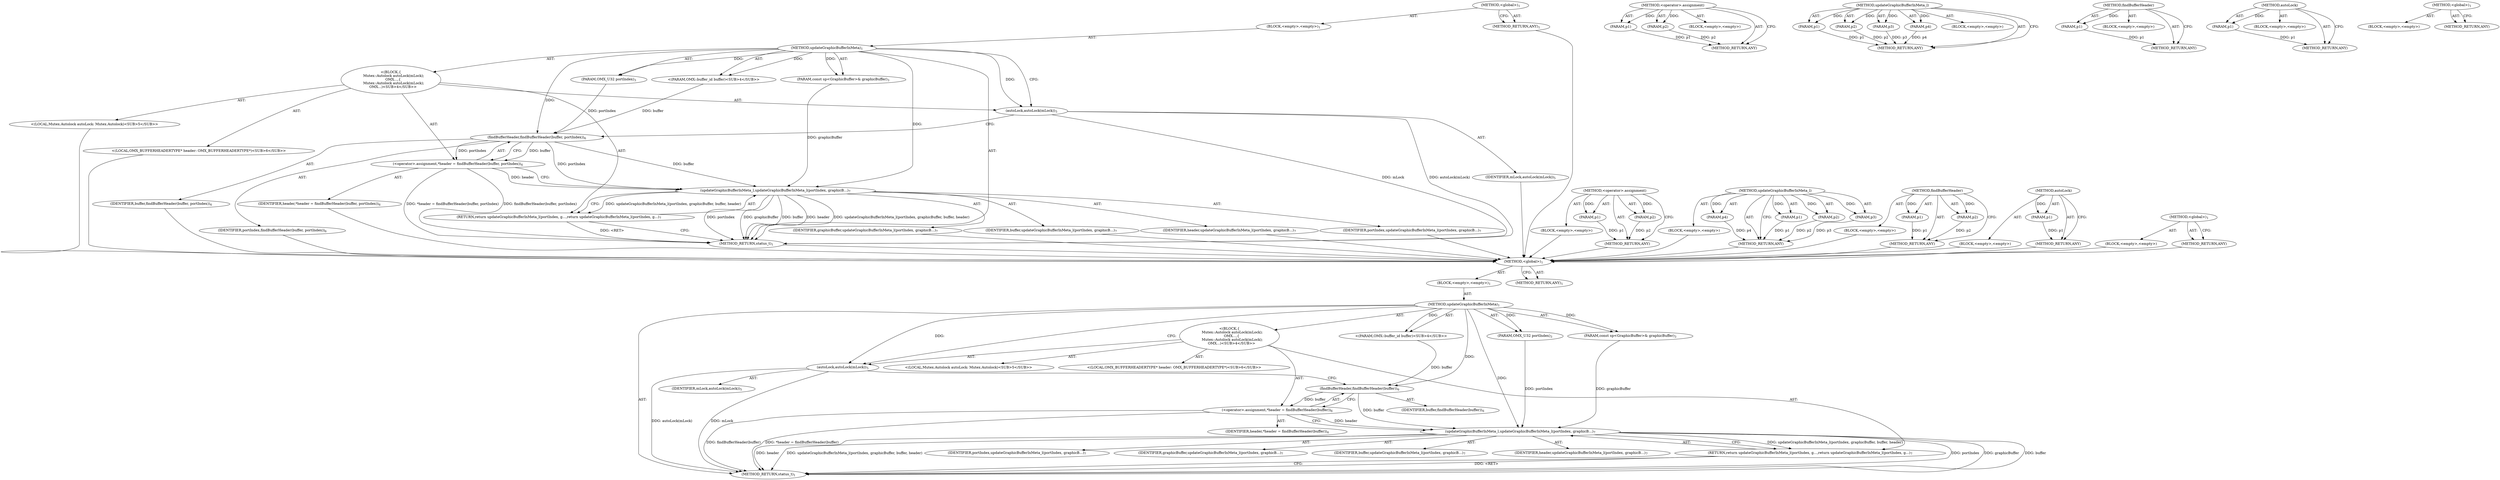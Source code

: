 digraph "&lt;global&gt;" {
vulnerable_6 [label=<(METHOD,&lt;global&gt;)<SUB>1</SUB>>];
vulnerable_7 [label=<(BLOCK,&lt;empty&gt;,&lt;empty&gt;)<SUB>1</SUB>>];
vulnerable_8 [label=<(METHOD,updateGraphicBufferInMeta)<SUB>1</SUB>>];
vulnerable_9 [label=<(PARAM,OMX_U32 portIndex)<SUB>3</SUB>>];
vulnerable_10 [label=<(PARAM,const sp&lt;GraphicBuffer&gt;&amp; graphicBuffer)<SUB>3</SUB>>];
vulnerable_11 [label="<(PARAM,OMX::buffer_id buffer)<SUB>4</SUB>>"];
vulnerable_12 [label="<(BLOCK,{
     Mutex::Autolock autoLock(mLock);
    OMX...,{
     Mutex::Autolock autoLock(mLock);
    OMX...)<SUB>4</SUB>>"];
vulnerable_13 [label="<(LOCAL,Mutex.Autolock autoLock: Mutex.Autolock)<SUB>5</SUB>>"];
vulnerable_14 [label=<(autoLock,autoLock(mLock))<SUB>5</SUB>>];
vulnerable_15 [label=<(IDENTIFIER,mLock,autoLock(mLock))<SUB>5</SUB>>];
vulnerable_16 [label="<(LOCAL,OMX_BUFFERHEADERTYPE* header: OMX_BUFFERHEADERTYPE*)<SUB>6</SUB>>"];
vulnerable_17 [label=<(&lt;operator&gt;.assignment,*header = findBufferHeader(buffer))<SUB>6</SUB>>];
vulnerable_18 [label=<(IDENTIFIER,header,*header = findBufferHeader(buffer))<SUB>6</SUB>>];
vulnerable_19 [label=<(findBufferHeader,findBufferHeader(buffer))<SUB>6</SUB>>];
vulnerable_20 [label=<(IDENTIFIER,buffer,findBufferHeader(buffer))<SUB>6</SUB>>];
vulnerable_21 [label=<(RETURN,return updateGraphicBufferInMeta_l(portIndex, g...,return updateGraphicBufferInMeta_l(portIndex, g...)<SUB>7</SUB>>];
vulnerable_22 [label=<(updateGraphicBufferInMeta_l,updateGraphicBufferInMeta_l(portIndex, graphicB...)<SUB>7</SUB>>];
vulnerable_23 [label=<(IDENTIFIER,portIndex,updateGraphicBufferInMeta_l(portIndex, graphicB...)<SUB>7</SUB>>];
vulnerable_24 [label=<(IDENTIFIER,graphicBuffer,updateGraphicBufferInMeta_l(portIndex, graphicB...)<SUB>7</SUB>>];
vulnerable_25 [label=<(IDENTIFIER,buffer,updateGraphicBufferInMeta_l(portIndex, graphicB...)<SUB>7</SUB>>];
vulnerable_26 [label=<(IDENTIFIER,header,updateGraphicBufferInMeta_l(portIndex, graphicB...)<SUB>7</SUB>>];
vulnerable_27 [label=<(METHOD_RETURN,status_t)<SUB>1</SUB>>];
vulnerable_29 [label=<(METHOD_RETURN,ANY)<SUB>1</SUB>>];
vulnerable_58 [label=<(METHOD,&lt;operator&gt;.assignment)>];
vulnerable_59 [label=<(PARAM,p1)>];
vulnerable_60 [label=<(PARAM,p2)>];
vulnerable_61 [label=<(BLOCK,&lt;empty&gt;,&lt;empty&gt;)>];
vulnerable_62 [label=<(METHOD_RETURN,ANY)>];
vulnerable_67 [label=<(METHOD,updateGraphicBufferInMeta_l)>];
vulnerable_68 [label=<(PARAM,p1)>];
vulnerable_69 [label=<(PARAM,p2)>];
vulnerable_70 [label=<(PARAM,p3)>];
vulnerable_71 [label=<(PARAM,p4)>];
vulnerable_72 [label=<(BLOCK,&lt;empty&gt;,&lt;empty&gt;)>];
vulnerable_73 [label=<(METHOD_RETURN,ANY)>];
vulnerable_63 [label=<(METHOD,findBufferHeader)>];
vulnerable_64 [label=<(PARAM,p1)>];
vulnerable_65 [label=<(BLOCK,&lt;empty&gt;,&lt;empty&gt;)>];
vulnerable_66 [label=<(METHOD_RETURN,ANY)>];
vulnerable_54 [label=<(METHOD,autoLock)>];
vulnerable_55 [label=<(PARAM,p1)>];
vulnerable_56 [label=<(BLOCK,&lt;empty&gt;,&lt;empty&gt;)>];
vulnerable_57 [label=<(METHOD_RETURN,ANY)>];
vulnerable_48 [label=<(METHOD,&lt;global&gt;)<SUB>1</SUB>>];
vulnerable_49 [label=<(BLOCK,&lt;empty&gt;,&lt;empty&gt;)>];
vulnerable_50 [label=<(METHOD_RETURN,ANY)>];
fixed_6 [label=<(METHOD,&lt;global&gt;)<SUB>1</SUB>>];
fixed_7 [label=<(BLOCK,&lt;empty&gt;,&lt;empty&gt;)<SUB>1</SUB>>];
fixed_8 [label=<(METHOD,updateGraphicBufferInMeta)<SUB>1</SUB>>];
fixed_9 [label=<(PARAM,OMX_U32 portIndex)<SUB>3</SUB>>];
fixed_10 [label=<(PARAM,const sp&lt;GraphicBuffer&gt;&amp; graphicBuffer)<SUB>3</SUB>>];
fixed_11 [label="<(PARAM,OMX::buffer_id buffer)<SUB>4</SUB>>"];
fixed_12 [label="<(BLOCK,{
     Mutex::Autolock autoLock(mLock);
    OMX...,{
     Mutex::Autolock autoLock(mLock);
    OMX...)<SUB>4</SUB>>"];
fixed_13 [label="<(LOCAL,Mutex.Autolock autoLock: Mutex.Autolock)<SUB>5</SUB>>"];
fixed_14 [label=<(autoLock,autoLock(mLock))<SUB>5</SUB>>];
fixed_15 [label=<(IDENTIFIER,mLock,autoLock(mLock))<SUB>5</SUB>>];
fixed_16 [label="<(LOCAL,OMX_BUFFERHEADERTYPE* header: OMX_BUFFERHEADERTYPE*)<SUB>6</SUB>>"];
fixed_17 [label=<(&lt;operator&gt;.assignment,*header = findBufferHeader(buffer, portIndex))<SUB>6</SUB>>];
fixed_18 [label=<(IDENTIFIER,header,*header = findBufferHeader(buffer, portIndex))<SUB>6</SUB>>];
fixed_19 [label=<(findBufferHeader,findBufferHeader(buffer, portIndex))<SUB>6</SUB>>];
fixed_20 [label=<(IDENTIFIER,buffer,findBufferHeader(buffer, portIndex))<SUB>6</SUB>>];
fixed_21 [label=<(IDENTIFIER,portIndex,findBufferHeader(buffer, portIndex))<SUB>6</SUB>>];
fixed_22 [label=<(RETURN,return updateGraphicBufferInMeta_l(portIndex, g...,return updateGraphicBufferInMeta_l(portIndex, g...)<SUB>7</SUB>>];
fixed_23 [label=<(updateGraphicBufferInMeta_l,updateGraphicBufferInMeta_l(portIndex, graphicB...)<SUB>7</SUB>>];
fixed_24 [label=<(IDENTIFIER,portIndex,updateGraphicBufferInMeta_l(portIndex, graphicB...)<SUB>7</SUB>>];
fixed_25 [label=<(IDENTIFIER,graphicBuffer,updateGraphicBufferInMeta_l(portIndex, graphicB...)<SUB>7</SUB>>];
fixed_26 [label=<(IDENTIFIER,buffer,updateGraphicBufferInMeta_l(portIndex, graphicB...)<SUB>7</SUB>>];
fixed_27 [label=<(IDENTIFIER,header,updateGraphicBufferInMeta_l(portIndex, graphicB...)<SUB>7</SUB>>];
fixed_28 [label=<(METHOD_RETURN,status_t)<SUB>1</SUB>>];
fixed_30 [label=<(METHOD_RETURN,ANY)<SUB>1</SUB>>];
fixed_59 [label=<(METHOD,&lt;operator&gt;.assignment)>];
fixed_60 [label=<(PARAM,p1)>];
fixed_61 [label=<(PARAM,p2)>];
fixed_62 [label=<(BLOCK,&lt;empty&gt;,&lt;empty&gt;)>];
fixed_63 [label=<(METHOD_RETURN,ANY)>];
fixed_69 [label=<(METHOD,updateGraphicBufferInMeta_l)>];
fixed_70 [label=<(PARAM,p1)>];
fixed_71 [label=<(PARAM,p2)>];
fixed_72 [label=<(PARAM,p3)>];
fixed_73 [label=<(PARAM,p4)>];
fixed_74 [label=<(BLOCK,&lt;empty&gt;,&lt;empty&gt;)>];
fixed_75 [label=<(METHOD_RETURN,ANY)>];
fixed_64 [label=<(METHOD,findBufferHeader)>];
fixed_65 [label=<(PARAM,p1)>];
fixed_66 [label=<(PARAM,p2)>];
fixed_67 [label=<(BLOCK,&lt;empty&gt;,&lt;empty&gt;)>];
fixed_68 [label=<(METHOD_RETURN,ANY)>];
fixed_55 [label=<(METHOD,autoLock)>];
fixed_56 [label=<(PARAM,p1)>];
fixed_57 [label=<(BLOCK,&lt;empty&gt;,&lt;empty&gt;)>];
fixed_58 [label=<(METHOD_RETURN,ANY)>];
fixed_49 [label=<(METHOD,&lt;global&gt;)<SUB>1</SUB>>];
fixed_50 [label=<(BLOCK,&lt;empty&gt;,&lt;empty&gt;)>];
fixed_51 [label=<(METHOD_RETURN,ANY)>];
vulnerable_6 -> vulnerable_7  [key=0, label="AST: "];
vulnerable_6 -> vulnerable_29  [key=0, label="AST: "];
vulnerable_6 -> vulnerable_29  [key=1, label="CFG: "];
vulnerable_7 -> vulnerable_8  [key=0, label="AST: "];
vulnerable_8 -> vulnerable_9  [key=0, label="AST: "];
vulnerable_8 -> vulnerable_9  [key=1, label="DDG: "];
vulnerable_8 -> vulnerable_10  [key=0, label="AST: "];
vulnerable_8 -> vulnerable_10  [key=1, label="DDG: "];
vulnerable_8 -> vulnerable_11  [key=0, label="AST: "];
vulnerable_8 -> vulnerable_11  [key=1, label="DDG: "];
vulnerable_8 -> vulnerable_12  [key=0, label="AST: "];
vulnerable_8 -> vulnerable_27  [key=0, label="AST: "];
vulnerable_8 -> vulnerable_14  [key=0, label="CFG: "];
vulnerable_8 -> vulnerable_14  [key=1, label="DDG: "];
vulnerable_8 -> vulnerable_19  [key=0, label="DDG: "];
vulnerable_8 -> vulnerable_22  [key=0, label="DDG: "];
vulnerable_9 -> vulnerable_22  [key=0, label="DDG: portIndex"];
vulnerable_10 -> vulnerable_22  [key=0, label="DDG: graphicBuffer"];
vulnerable_11 -> vulnerable_19  [key=0, label="DDG: buffer"];
vulnerable_12 -> vulnerable_13  [key=0, label="AST: "];
vulnerable_12 -> vulnerable_14  [key=0, label="AST: "];
vulnerable_12 -> vulnerable_16  [key=0, label="AST: "];
vulnerable_12 -> vulnerable_17  [key=0, label="AST: "];
vulnerable_12 -> vulnerable_21  [key=0, label="AST: "];
vulnerable_14 -> vulnerable_15  [key=0, label="AST: "];
vulnerable_14 -> vulnerable_19  [key=0, label="CFG: "];
vulnerable_14 -> vulnerable_27  [key=0, label="DDG: autoLock(mLock)"];
vulnerable_14 -> vulnerable_27  [key=1, label="DDG: mLock"];
vulnerable_17 -> vulnerable_18  [key=0, label="AST: "];
vulnerable_17 -> vulnerable_19  [key=0, label="AST: "];
vulnerable_17 -> vulnerable_22  [key=0, label="CFG: "];
vulnerable_17 -> vulnerable_22  [key=1, label="DDG: header"];
vulnerable_17 -> vulnerable_27  [key=0, label="DDG: findBufferHeader(buffer)"];
vulnerable_17 -> vulnerable_27  [key=1, label="DDG: *header = findBufferHeader(buffer)"];
vulnerable_19 -> vulnerable_20  [key=0, label="AST: "];
vulnerable_19 -> vulnerable_17  [key=0, label="CFG: "];
vulnerable_19 -> vulnerable_17  [key=1, label="DDG: buffer"];
vulnerable_19 -> vulnerable_22  [key=0, label="DDG: buffer"];
vulnerable_21 -> vulnerable_22  [key=0, label="AST: "];
vulnerable_21 -> vulnerable_27  [key=0, label="CFG: "];
vulnerable_21 -> vulnerable_27  [key=1, label="DDG: &lt;RET&gt;"];
vulnerable_22 -> vulnerable_23  [key=0, label="AST: "];
vulnerable_22 -> vulnerable_24  [key=0, label="AST: "];
vulnerable_22 -> vulnerable_25  [key=0, label="AST: "];
vulnerable_22 -> vulnerable_26  [key=0, label="AST: "];
vulnerable_22 -> vulnerable_21  [key=0, label="CFG: "];
vulnerable_22 -> vulnerable_21  [key=1, label="DDG: updateGraphicBufferInMeta_l(portIndex, graphicBuffer, buffer, header)"];
vulnerable_22 -> vulnerable_27  [key=0, label="DDG: portIndex"];
vulnerable_22 -> vulnerable_27  [key=1, label="DDG: graphicBuffer"];
vulnerable_22 -> vulnerable_27  [key=2, label="DDG: buffer"];
vulnerable_22 -> vulnerable_27  [key=3, label="DDG: header"];
vulnerable_22 -> vulnerable_27  [key=4, label="DDG: updateGraphicBufferInMeta_l(portIndex, graphicBuffer, buffer, header)"];
vulnerable_58 -> vulnerable_59  [key=0, label="AST: "];
vulnerable_58 -> vulnerable_59  [key=1, label="DDG: "];
vulnerable_58 -> vulnerable_61  [key=0, label="AST: "];
vulnerable_58 -> vulnerable_60  [key=0, label="AST: "];
vulnerable_58 -> vulnerable_60  [key=1, label="DDG: "];
vulnerable_58 -> vulnerable_62  [key=0, label="AST: "];
vulnerable_58 -> vulnerable_62  [key=1, label="CFG: "];
vulnerable_59 -> vulnerable_62  [key=0, label="DDG: p1"];
vulnerable_60 -> vulnerable_62  [key=0, label="DDG: p2"];
vulnerable_67 -> vulnerable_68  [key=0, label="AST: "];
vulnerable_67 -> vulnerable_68  [key=1, label="DDG: "];
vulnerable_67 -> vulnerable_72  [key=0, label="AST: "];
vulnerable_67 -> vulnerable_69  [key=0, label="AST: "];
vulnerable_67 -> vulnerable_69  [key=1, label="DDG: "];
vulnerable_67 -> vulnerable_73  [key=0, label="AST: "];
vulnerable_67 -> vulnerable_73  [key=1, label="CFG: "];
vulnerable_67 -> vulnerable_70  [key=0, label="AST: "];
vulnerable_67 -> vulnerable_70  [key=1, label="DDG: "];
vulnerable_67 -> vulnerable_71  [key=0, label="AST: "];
vulnerable_67 -> vulnerable_71  [key=1, label="DDG: "];
vulnerable_68 -> vulnerable_73  [key=0, label="DDG: p1"];
vulnerable_69 -> vulnerable_73  [key=0, label="DDG: p2"];
vulnerable_70 -> vulnerable_73  [key=0, label="DDG: p3"];
vulnerable_71 -> vulnerable_73  [key=0, label="DDG: p4"];
vulnerable_63 -> vulnerable_64  [key=0, label="AST: "];
vulnerable_63 -> vulnerable_64  [key=1, label="DDG: "];
vulnerable_63 -> vulnerable_65  [key=0, label="AST: "];
vulnerable_63 -> vulnerable_66  [key=0, label="AST: "];
vulnerable_63 -> vulnerable_66  [key=1, label="CFG: "];
vulnerable_64 -> vulnerable_66  [key=0, label="DDG: p1"];
vulnerable_54 -> vulnerable_55  [key=0, label="AST: "];
vulnerable_54 -> vulnerable_55  [key=1, label="DDG: "];
vulnerable_54 -> vulnerable_56  [key=0, label="AST: "];
vulnerable_54 -> vulnerable_57  [key=0, label="AST: "];
vulnerable_54 -> vulnerable_57  [key=1, label="CFG: "];
vulnerable_55 -> vulnerable_57  [key=0, label="DDG: p1"];
vulnerable_48 -> vulnerable_49  [key=0, label="AST: "];
vulnerable_48 -> vulnerable_50  [key=0, label="AST: "];
vulnerable_48 -> vulnerable_50  [key=1, label="CFG: "];
fixed_6 -> fixed_7  [key=0, label="AST: "];
fixed_6 -> fixed_30  [key=0, label="AST: "];
fixed_6 -> fixed_30  [key=1, label="CFG: "];
fixed_7 -> fixed_8  [key=0, label="AST: "];
fixed_8 -> fixed_9  [key=0, label="AST: "];
fixed_8 -> fixed_9  [key=1, label="DDG: "];
fixed_8 -> fixed_10  [key=0, label="AST: "];
fixed_8 -> fixed_10  [key=1, label="DDG: "];
fixed_8 -> fixed_11  [key=0, label="AST: "];
fixed_8 -> fixed_11  [key=1, label="DDG: "];
fixed_8 -> fixed_12  [key=0, label="AST: "];
fixed_8 -> fixed_28  [key=0, label="AST: "];
fixed_8 -> fixed_14  [key=0, label="CFG: "];
fixed_8 -> fixed_14  [key=1, label="DDG: "];
fixed_8 -> fixed_19  [key=0, label="DDG: "];
fixed_8 -> fixed_23  [key=0, label="DDG: "];
fixed_9 -> fixed_19  [key=0, label="DDG: portIndex"];
fixed_10 -> fixed_23  [key=0, label="DDG: graphicBuffer"];
fixed_11 -> fixed_19  [key=0, label="DDG: buffer"];
fixed_12 -> fixed_13  [key=0, label="AST: "];
fixed_12 -> fixed_14  [key=0, label="AST: "];
fixed_12 -> fixed_16  [key=0, label="AST: "];
fixed_12 -> fixed_17  [key=0, label="AST: "];
fixed_12 -> fixed_22  [key=0, label="AST: "];
fixed_13 -> vulnerable_6  [key=0];
fixed_14 -> fixed_15  [key=0, label="AST: "];
fixed_14 -> fixed_19  [key=0, label="CFG: "];
fixed_14 -> fixed_28  [key=0, label="DDG: autoLock(mLock)"];
fixed_14 -> fixed_28  [key=1, label="DDG: mLock"];
fixed_15 -> vulnerable_6  [key=0];
fixed_16 -> vulnerable_6  [key=0];
fixed_17 -> fixed_18  [key=0, label="AST: "];
fixed_17 -> fixed_19  [key=0, label="AST: "];
fixed_17 -> fixed_23  [key=0, label="CFG: "];
fixed_17 -> fixed_23  [key=1, label="DDG: header"];
fixed_17 -> fixed_28  [key=0, label="DDG: findBufferHeader(buffer, portIndex)"];
fixed_17 -> fixed_28  [key=1, label="DDG: *header = findBufferHeader(buffer, portIndex)"];
fixed_18 -> vulnerable_6  [key=0];
fixed_19 -> fixed_20  [key=0, label="AST: "];
fixed_19 -> fixed_21  [key=0, label="AST: "];
fixed_19 -> fixed_17  [key=0, label="CFG: "];
fixed_19 -> fixed_17  [key=1, label="DDG: buffer"];
fixed_19 -> fixed_17  [key=2, label="DDG: portIndex"];
fixed_19 -> fixed_23  [key=0, label="DDG: portIndex"];
fixed_19 -> fixed_23  [key=1, label="DDG: buffer"];
fixed_20 -> vulnerable_6  [key=0];
fixed_21 -> vulnerable_6  [key=0];
fixed_22 -> fixed_23  [key=0, label="AST: "];
fixed_22 -> fixed_28  [key=0, label="CFG: "];
fixed_22 -> fixed_28  [key=1, label="DDG: &lt;RET&gt;"];
fixed_23 -> fixed_24  [key=0, label="AST: "];
fixed_23 -> fixed_25  [key=0, label="AST: "];
fixed_23 -> fixed_26  [key=0, label="AST: "];
fixed_23 -> fixed_27  [key=0, label="AST: "];
fixed_23 -> fixed_22  [key=0, label="CFG: "];
fixed_23 -> fixed_22  [key=1, label="DDG: updateGraphicBufferInMeta_l(portIndex, graphicBuffer, buffer, header)"];
fixed_23 -> fixed_28  [key=0, label="DDG: portIndex"];
fixed_23 -> fixed_28  [key=1, label="DDG: graphicBuffer"];
fixed_23 -> fixed_28  [key=2, label="DDG: buffer"];
fixed_23 -> fixed_28  [key=3, label="DDG: header"];
fixed_23 -> fixed_28  [key=4, label="DDG: updateGraphicBufferInMeta_l(portIndex, graphicBuffer, buffer, header)"];
fixed_24 -> vulnerable_6  [key=0];
fixed_25 -> vulnerable_6  [key=0];
fixed_26 -> vulnerable_6  [key=0];
fixed_27 -> vulnerable_6  [key=0];
fixed_28 -> vulnerable_6  [key=0];
fixed_30 -> vulnerable_6  [key=0];
fixed_59 -> fixed_60  [key=0, label="AST: "];
fixed_59 -> fixed_60  [key=1, label="DDG: "];
fixed_59 -> fixed_62  [key=0, label="AST: "];
fixed_59 -> fixed_61  [key=0, label="AST: "];
fixed_59 -> fixed_61  [key=1, label="DDG: "];
fixed_59 -> fixed_63  [key=0, label="AST: "];
fixed_59 -> fixed_63  [key=1, label="CFG: "];
fixed_60 -> fixed_63  [key=0, label="DDG: p1"];
fixed_61 -> fixed_63  [key=0, label="DDG: p2"];
fixed_62 -> vulnerable_6  [key=0];
fixed_63 -> vulnerable_6  [key=0];
fixed_69 -> fixed_70  [key=0, label="AST: "];
fixed_69 -> fixed_70  [key=1, label="DDG: "];
fixed_69 -> fixed_74  [key=0, label="AST: "];
fixed_69 -> fixed_71  [key=0, label="AST: "];
fixed_69 -> fixed_71  [key=1, label="DDG: "];
fixed_69 -> fixed_75  [key=0, label="AST: "];
fixed_69 -> fixed_75  [key=1, label="CFG: "];
fixed_69 -> fixed_72  [key=0, label="AST: "];
fixed_69 -> fixed_72  [key=1, label="DDG: "];
fixed_69 -> fixed_73  [key=0, label="AST: "];
fixed_69 -> fixed_73  [key=1, label="DDG: "];
fixed_70 -> fixed_75  [key=0, label="DDG: p1"];
fixed_71 -> fixed_75  [key=0, label="DDG: p2"];
fixed_72 -> fixed_75  [key=0, label="DDG: p3"];
fixed_73 -> fixed_75  [key=0, label="DDG: p4"];
fixed_74 -> vulnerable_6  [key=0];
fixed_75 -> vulnerable_6  [key=0];
fixed_64 -> fixed_65  [key=0, label="AST: "];
fixed_64 -> fixed_65  [key=1, label="DDG: "];
fixed_64 -> fixed_67  [key=0, label="AST: "];
fixed_64 -> fixed_66  [key=0, label="AST: "];
fixed_64 -> fixed_66  [key=1, label="DDG: "];
fixed_64 -> fixed_68  [key=0, label="AST: "];
fixed_64 -> fixed_68  [key=1, label="CFG: "];
fixed_65 -> fixed_68  [key=0, label="DDG: p1"];
fixed_66 -> fixed_68  [key=0, label="DDG: p2"];
fixed_67 -> vulnerable_6  [key=0];
fixed_68 -> vulnerable_6  [key=0];
fixed_55 -> fixed_56  [key=0, label="AST: "];
fixed_55 -> fixed_56  [key=1, label="DDG: "];
fixed_55 -> fixed_57  [key=0, label="AST: "];
fixed_55 -> fixed_58  [key=0, label="AST: "];
fixed_55 -> fixed_58  [key=1, label="CFG: "];
fixed_56 -> fixed_58  [key=0, label="DDG: p1"];
fixed_57 -> vulnerable_6  [key=0];
fixed_58 -> vulnerable_6  [key=0];
fixed_49 -> fixed_50  [key=0, label="AST: "];
fixed_49 -> fixed_51  [key=0, label="AST: "];
fixed_49 -> fixed_51  [key=1, label="CFG: "];
fixed_50 -> vulnerable_6  [key=0];
fixed_51 -> vulnerable_6  [key=0];
}
